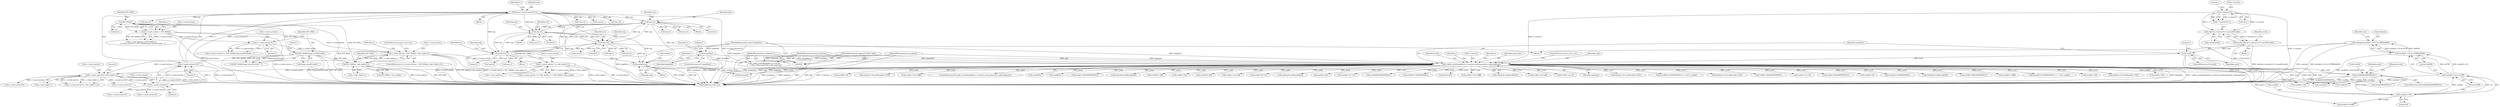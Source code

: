 digraph "1_Android_eeb4e45d5683f88488c083ecf142dc89bc3f0b47@array" {
"1000667" [label="(Call,out[top]=(work[i]>>16 & 0x7fff)|0x8000)"];
"1000671" [label="(Call,(work[i]>>16 & 0x7fff)|0x8000)"];
"1000672" [label="(Call,work[i]>>16 & 0x7fff)"];
"1000673" [label="(Call,work[i]>>16)"];
"1000649" [label="(Call,work[i]&0x80000000UL)"];
"1000851" [label="(Call,work[i]=top)"];
"1000776" [label="(Call,top-=3)"];
"1000372" [label="(Call,top=s->used_entries*3-2)"];
"1000374" [label="(Call,s->used_entries*3-2)"];
"1000375" [label="(Call,s->used_entries*3)"];
"1000262" [label="(Call,s->used_entries*(s->dec_leafw+1))"];
"1000222" [label="(Call,s->used_entries > INT_MAX/(s->dec_leafw+1))"];
"1000167" [label="(Call,s->used_entries > INT_MAX/2)"];
"1000171" [label="(Call,INT_MAX/2)"];
"1000175" [label="(Call,s->used_entries*2)"];
"1000226" [label="(Call,INT_MAX/(s->dec_leafw+1))"];
"1000181" [label="(Call,INT_MAX/((long) sizeof(*work)))"];
"1000240" [label="(Call,s->used_entries * (s->dec_leafw+1))"];
"1000822" [label="(Call,top-=2)"];
"1000664" [label="(Call,top-=4)"];
"1000723" [label="(Call,top-=3)"];
"1000210" [label="(Call,_make_words(lengthlist,s->entries,work,quantvals,s,opb,maptype))"];
"1000114" [label="(Call,!lengthlist)"];
"1000106" [label="(MethodParameterIn,char *lengthlist)"];
"1000195" [label="(Call,s->entries*2)"];
"1000205" [label="(Call,!work)"];
"1000191" [label="(Call,work=calloc((s->entries*2+1),sizeof(*work)))"];
"1000193" [label="(Call,calloc((s->entries*2+1),sizeof(*work)))"];
"1000107" [label="(MethodParameterIn,long quantvals)"];
"1000105" [label="(MethodParameterIn,codebook *s)"];
"1000108" [label="(MethodParameterIn,oggpack_buffer *opb)"];
"1000109" [label="(MethodParameterIn,int maptype)"];
"1000227" [label="(Identifier,INT_MAX)"];
"1000224" [label="(Identifier,s)"];
"1000204" [label="(ControlStructure,if (!work))"];
"1000400" [label="(Call,s->used_entries*2)"];
"1000177" [label="(Identifier,s)"];
"1000241" [label="(Call,s->used_entries)"];
"1000827" [label="(Identifier,out)"];
"1000438" [label="(Call,work[i]>>8)"];
"1000226" [label="(Call,INT_MAX/(s->dec_leafw+1))"];
"1000359" [label="(Call,work[i] & 0x80000000UL)"];
"1000668" [label="(Call,out[top])"];
"1000645" [label="(Identifier,i)"];
"1000544" [label="(Call,out[top]=work[work[i]*2])"];
"1000722" [label="(Block,)"];
"1000810" [label="(Call,top+2)"];
"1000768" [label="(Call,work[i+1]&0x80000000UL)"];
"1000663" [label="(Block,)"];
"1000166" [label="(Call,s->used_entries > INT_MAX/2 ||\n      s->used_entries*2 > INT_MAX/((long) sizeof(*work)) - 1)"];
"1000760" [label="(Call,work[i] & 0xffff)"];
"1000757" [label="(Call,top+2)"];
"1000357" [label="(Call,((work[i] & 0x80000000UL) >> 16) | work[i])"];
"1000250" [label="(Identifier,INT_MAX)"];
"1000183" [label="(Call,(long) sizeof(*work))"];
"1000609" [label="(Call,work[i+1]*2)"];
"1000739" [label="(Call,out[top+1]=work[work[i+1]*2])"];
"1000201" [label="(Call,sizeof(*work))"];
"1000375" [label="(Call,s->used_entries*3)"];
"1000233" [label="(ControlStructure,goto error_out;)"];
"1000301" [label="(Call,s->used_entries*2)"];
"1000747" [label="(Call,work[i+1]*2)"];
"1000175" [label="(Call,s->used_entries*2)"];
"1000497" [label="(Call,work[i]>>8)"];
"1000180" [label="(Call,INT_MAX/((long) sizeof(*work)) - 1)"];
"1000109" [label="(MethodParameterIn,int maptype)"];
"1000824" [label="(Literal,2)"];
"1000836" [label="(Call,out[top+1]=work[work[i+1]*2])"];
"1000664" [label="(Call,top-=4)"];
"1000172" [label="(Identifier,INT_MAX)"];
"1000188" [label="(Literal,1)"];
"1000683" [label="(Call,top+1)"];
"1000179" [label="(Literal,2)"];
"1000181" [label="(Call,INT_MAX/((long) sizeof(*work)))"];
"1000222" [label="(Call,s->used_entries > INT_MAX/(s->dec_leafw+1))"];
"1000339" [label="(Call,s->used_entries*2)"];
"1000199" [label="(Literal,2)"];
"1000813" [label="(Call,work[i+1] & 0xffff)"];
"1000700" [label="(Call,top+2)"];
"1000209" [label="(ControlStructure,if(_make_words(lengthlist,s->entries,work,quantvals,s,opb,maptype)))"];
"1000173" [label="(Literal,2)"];
"1000679" [label="(Literal,0x8000)"];
"1000732" [label="(Call,work[i]>>16)"];
"1000596" [label="(Call,work[i]*2)"];
"1000194" [label="(Call,s->entries*2+1)"];
"1000649" [label="(Call,work[i]&0x80000000UL)"];
"1000541" [label="(Call,top-=3)"];
"1000669" [label="(Identifier,out)"];
"1000682" [label="(Identifier,out)"];
"1000678" [label="(Literal,0x7fff)"];
"1000671" [label="(Call,(work[i]>>16 & 0x7fff)|0x8000)"];
"1000770" [label="(Identifier,work)"];
"1000168" [label="(Call,s->used_entries)"];
"1000115" [label="(Identifier,lengthlist)"];
"1000212" [label="(Call,s->entries)"];
"1000429" [label="(Call,top-=4)"];
"1000191" [label="(Call,work=calloc((s->entries*2+1),sizeof(*work)))"];
"1000677" [label="(Literal,16)"];
"1000261" [label="(Call,s->used_entries*(s->dec_leafw+1)-2)"];
"1000105" [label="(MethodParameterIn,codebook *s)"];
"1000217" [label="(Identifier,s)"];
"1000550" [label="(Call,work[i]*2)"];
"1000672" [label="(Call,work[i]>>16 & 0x7fff)"];
"1000117" [label="(Literal,1)"];
"1000376" [label="(Call,s->used_entries)"];
"1000107" [label="(MethodParameterIn,long quantvals)"];
"1000384" [label="(Identifier,s)"];
"1000821" [label="(Block,)"];
"1000831" [label="(Call,work[i]*2)"];
"1000742" [label="(Call,top+1)"];
"1000228" [label="(Call,s->dec_leafw+1)"];
"1000635" [label="(Call,s->used_entries*2)"];
"1000656" [label="(Call,work[i+1]&0x80000000UL)"];
"1000216" [label="(Identifier,quantvals)"];
"1000779" [label="(Call,out[top]=work[work[i]*2])"];
"1000865" [label="(MethodReturn,static int)"];
"1000379" [label="(Literal,3)"];
"1000263" [label="(Call,s->used_entries)"];
"1000488" [label="(Call,top-=3)"];
"1000114" [label="(Call,!lengthlist)"];
"1000856" [label="(Call,free(work))"];
"1000777" [label="(Identifier,top)"];
"1000823" [label="(Identifier,top)"];
"1000200" [label="(Literal,1)"];
"1000525" [label="(Call,work[i] & 0xff)"];
"1000195" [label="(Call,s->entries*2)"];
"1000711" [label="(Call,top+3)"];
"1000728" [label="(Identifier,out)"];
"1000380" [label="(Literal,2)"];
"1000647" [label="(Block,)"];
"1000110" [label="(Block,)"];
"1000266" [label="(Call,s->dec_leafw+1)"];
"1000240" [label="(Call,s->used_entries * (s->dec_leafw+1))"];
"1000211" [label="(Identifier,lengthlist)"];
"1000844" [label="(Call,work[i+1]*2)"];
"1000108" [label="(MethodParameterIn,oggpack_buffer *opb)"];
"1000587" [label="(Call,top-=2)"];
"1000374" [label="(Call,s->used_entries*3-2)"];
"1000666" [label="(Literal,4)"];
"1000468" [label="(Call,work[i] & 0xff)"];
"1000244" [label="(Call,s->dec_leafw+1)"];
"1000176" [label="(Call,s->used_entries)"];
"1000658" [label="(Identifier,work)"];
"1000121" [label="(Identifier,s)"];
"1000650" [label="(Call,work[i])"];
"1000667" [label="(Call,out[top]=(work[i]>>16 & 0x7fff)|0x8000)"];
"1000196" [label="(Call,s->entries)"];
"1000793" [label="(Call,top+1)"];
"1000822" [label="(Call,top-=2)"];
"1000271" [label="(Literal,2)"];
"1000479" [label="(Call,work[i+1] & 0xff)"];
"1000149" [label="(Call,_make_words(lengthlist,s->entries,\n\t\t   s->dec_table,quantvals,s,opb,maptype))"];
"1000223" [label="(Call,s->used_entries)"];
"1000665" [label="(Identifier,top)"];
"1000725" [label="(Literal,3)"];
"1000563" [label="(Call,work[i+1]>>8)"];
"1000193" [label="(Call,calloc((s->entries*2+1),sizeof(*work)))"];
"1000590" [label="(Call,out[top]=work[work[i]*2])"];
"1000512" [label="(Call,work[i+1]*2)"];
"1000798" [label="(Call,work[i+1]>>16)"];
"1000262" [label="(Call,s->used_entries*(s->dec_leafw+1))"];
"1000414" [label="(Call,work[i]&0x80000000UL)"];
"1000192" [label="(Identifier,work)"];
"1000653" [label="(Literal,0x80000000UL)"];
"1000239" [label="(Call,s->used_entries * (s->dec_leafw+1) > INT_MAX/s->dec_nodeb)"];
"1000703" [label="(Call,work[i] & 0xffff)"];
"1000372" [label="(Call,top=s->used_entries*3-2)"];
"1000321" [label="(Call,work[i] & 0x80000000UL)"];
"1000220" [label="(ControlStructure,goto error_out;)"];
"1000218" [label="(Identifier,opb)"];
"1000210" [label="(Call,_make_words(lengthlist,s->entries,work,quantvals,s,opb,maptype))"];
"1000724" [label="(Identifier,top)"];
"1000861" [label="(Call,free(work))"];
"1000714" [label="(Call,work[i+1] & 0xffff)"];
"1000648" [label="(ControlStructure,if(work[i]&0x80000000UL))"];
"1000825" [label="(Call,out[top]=work[work[i]*2])"];
"1000785" [label="(Call,work[i]*2)"];
"1000723" [label="(Call,top-=3)"];
"1000851" [label="(Call,work[i]=top)"];
"1000174" [label="(Call,s->used_entries*2 > INT_MAX/((long) sizeof(*work)) - 1)"];
"1000182" [label="(Identifier,INT_MAX)"];
"1000578" [label="(Call,work[i+1] & 0xff)"];
"1000776" [label="(Call,top-=3)"];
"1000453" [label="(Call,work[i+1]>>8)"];
"1000852" [label="(Call,work[i])"];
"1000839" [label="(Call,top+1)"];
"1000219" [label="(Identifier,maptype)"];
"1000171" [label="(Call,INT_MAX/2)"];
"1000205" [label="(Call,!work)"];
"1000601" [label="(Call,out[top+1]=work[work[i+1]*2])"];
"1000249" [label="(Call,INT_MAX/s->dec_nodeb)"];
"1000674" [label="(Call,work[i])"];
"1000781" [label="(Identifier,out)"];
"1000370" [label="(Block,)"];
"1000775" [label="(Block,)"];
"1000106" [label="(MethodParameterIn,char *lengthlist)"];
"1000221" [label="(ControlStructure,if (s->used_entries > INT_MAX/(s->dec_leafw+1)))"];
"1000855" [label="(Identifier,top)"];
"1000373" [label="(Identifier,top)"];
"1000237" [label="(Identifier,s)"];
"1000215" [label="(Identifier,work)"];
"1000319" [label="(Call,((work[i] & 0x80000000UL) >> 24) | work[i])"];
"1000206" [label="(Identifier,work)"];
"1000113" [label="(ControlStructure,if (!lengthlist))"];
"1000504" [label="(Call,out[top+1]=work[work[i+1]*2])"];
"1000421" [label="(Call,work[i+1]&0x80000000UL)"];
"1000673" [label="(Call,work[i]>>16)"];
"1000208" [label="(Literal,1)"];
"1000688" [label="(Call,work[i+1]>>16)"];
"1000167" [label="(Call,s->used_entries > INT_MAX/2)"];
"1000778" [label="(Literal,3)"];
"1000533" [label="(Call,work[i+1]&0x80000000UL)"];
"1000667" -> "1000663"  [label="AST: "];
"1000667" -> "1000671"  [label="CFG: "];
"1000668" -> "1000667"  [label="AST: "];
"1000671" -> "1000667"  [label="AST: "];
"1000682" -> "1000667"  [label="CFG: "];
"1000667" -> "1000865"  [label="DDG: out[top]"];
"1000667" -> "1000865"  [label="DDG: (work[i]>>16 & 0x7fff)|0x8000"];
"1000671" -> "1000667"  [label="DDG: work[i]>>16 & 0x7fff"];
"1000671" -> "1000667"  [label="DDG: 0x8000"];
"1000671" -> "1000679"  [label="CFG: "];
"1000672" -> "1000671"  [label="AST: "];
"1000679" -> "1000671"  [label="AST: "];
"1000671" -> "1000865"  [label="DDG: work[i]>>16 & 0x7fff"];
"1000672" -> "1000671"  [label="DDG: work[i]>>16"];
"1000672" -> "1000671"  [label="DDG: 0x7fff"];
"1000672" -> "1000678"  [label="CFG: "];
"1000673" -> "1000672"  [label="AST: "];
"1000678" -> "1000672"  [label="AST: "];
"1000679" -> "1000672"  [label="CFG: "];
"1000672" -> "1000865"  [label="DDG: work[i]>>16"];
"1000673" -> "1000672"  [label="DDG: work[i]"];
"1000673" -> "1000672"  [label="DDG: 16"];
"1000673" -> "1000677"  [label="CFG: "];
"1000674" -> "1000673"  [label="AST: "];
"1000677" -> "1000673"  [label="AST: "];
"1000678" -> "1000673"  [label="CFG: "];
"1000649" -> "1000673"  [label="DDG: work[i]"];
"1000210" -> "1000673"  [label="DDG: work"];
"1000673" -> "1000703"  [label="DDG: work[i]"];
"1000649" -> "1000648"  [label="AST: "];
"1000649" -> "1000653"  [label="CFG: "];
"1000650" -> "1000649"  [label="AST: "];
"1000653" -> "1000649"  [label="AST: "];
"1000658" -> "1000649"  [label="CFG: "];
"1000770" -> "1000649"  [label="CFG: "];
"1000649" -> "1000865"  [label="DDG: work[i]&0x80000000UL"];
"1000851" -> "1000649"  [label="DDG: work[i]"];
"1000210" -> "1000649"  [label="DDG: work"];
"1000649" -> "1000732"  [label="DDG: work[i]"];
"1000649" -> "1000785"  [label="DDG: work[i]"];
"1000649" -> "1000831"  [label="DDG: work[i]"];
"1000851" -> "1000647"  [label="AST: "];
"1000851" -> "1000855"  [label="CFG: "];
"1000852" -> "1000851"  [label="AST: "];
"1000855" -> "1000851"  [label="AST: "];
"1000645" -> "1000851"  [label="CFG: "];
"1000851" -> "1000865"  [label="DDG: work[i]"];
"1000851" -> "1000865"  [label="DDG: top"];
"1000776" -> "1000851"  [label="DDG: top"];
"1000822" -> "1000851"  [label="DDG: top"];
"1000664" -> "1000851"  [label="DDG: top"];
"1000723" -> "1000851"  [label="DDG: top"];
"1000851" -> "1000856"  [label="DDG: work[i]"];
"1000776" -> "1000775"  [label="AST: "];
"1000776" -> "1000778"  [label="CFG: "];
"1000777" -> "1000776"  [label="AST: "];
"1000778" -> "1000776"  [label="AST: "];
"1000781" -> "1000776"  [label="CFG: "];
"1000776" -> "1000664"  [label="DDG: top"];
"1000776" -> "1000723"  [label="DDG: top"];
"1000372" -> "1000776"  [label="DDG: top"];
"1000822" -> "1000776"  [label="DDG: top"];
"1000664" -> "1000776"  [label="DDG: top"];
"1000723" -> "1000776"  [label="DDG: top"];
"1000776" -> "1000793"  [label="DDG: top"];
"1000776" -> "1000810"  [label="DDG: top"];
"1000776" -> "1000822"  [label="DDG: top"];
"1000372" -> "1000370"  [label="AST: "];
"1000372" -> "1000374"  [label="CFG: "];
"1000373" -> "1000372"  [label="AST: "];
"1000374" -> "1000372"  [label="AST: "];
"1000384" -> "1000372"  [label="CFG: "];
"1000372" -> "1000865"  [label="DDG: top"];
"1000372" -> "1000865"  [label="DDG: s->used_entries*3-2"];
"1000374" -> "1000372"  [label="DDG: s->used_entries*3"];
"1000374" -> "1000372"  [label="DDG: 2"];
"1000372" -> "1000429"  [label="DDG: top"];
"1000372" -> "1000488"  [label="DDG: top"];
"1000372" -> "1000541"  [label="DDG: top"];
"1000372" -> "1000587"  [label="DDG: top"];
"1000372" -> "1000664"  [label="DDG: top"];
"1000372" -> "1000723"  [label="DDG: top"];
"1000372" -> "1000822"  [label="DDG: top"];
"1000374" -> "1000380"  [label="CFG: "];
"1000375" -> "1000374"  [label="AST: "];
"1000380" -> "1000374"  [label="AST: "];
"1000374" -> "1000865"  [label="DDG: s->used_entries*3"];
"1000375" -> "1000374"  [label="DDG: s->used_entries"];
"1000375" -> "1000374"  [label="DDG: 3"];
"1000375" -> "1000379"  [label="CFG: "];
"1000376" -> "1000375"  [label="AST: "];
"1000379" -> "1000375"  [label="AST: "];
"1000380" -> "1000375"  [label="CFG: "];
"1000262" -> "1000375"  [label="DDG: s->used_entries"];
"1000375" -> "1000400"  [label="DDG: s->used_entries"];
"1000375" -> "1000635"  [label="DDG: s->used_entries"];
"1000262" -> "1000261"  [label="AST: "];
"1000262" -> "1000266"  [label="CFG: "];
"1000263" -> "1000262"  [label="AST: "];
"1000266" -> "1000262"  [label="AST: "];
"1000271" -> "1000262"  [label="CFG: "];
"1000262" -> "1000865"  [label="DDG: s->used_entries"];
"1000262" -> "1000865"  [label="DDG: s->dec_leafw+1"];
"1000262" -> "1000261"  [label="DDG: s->used_entries"];
"1000262" -> "1000261"  [label="DDG: s->dec_leafw+1"];
"1000222" -> "1000262"  [label="DDG: s->used_entries"];
"1000240" -> "1000262"  [label="DDG: s->used_entries"];
"1000262" -> "1000301"  [label="DDG: s->used_entries"];
"1000262" -> "1000339"  [label="DDG: s->used_entries"];
"1000222" -> "1000221"  [label="AST: "];
"1000222" -> "1000226"  [label="CFG: "];
"1000223" -> "1000222"  [label="AST: "];
"1000226" -> "1000222"  [label="AST: "];
"1000233" -> "1000222"  [label="CFG: "];
"1000237" -> "1000222"  [label="CFG: "];
"1000222" -> "1000865"  [label="DDG: s->used_entries"];
"1000222" -> "1000865"  [label="DDG: INT_MAX/(s->dec_leafw+1)"];
"1000222" -> "1000865"  [label="DDG: s->used_entries > INT_MAX/(s->dec_leafw+1)"];
"1000167" -> "1000222"  [label="DDG: s->used_entries"];
"1000175" -> "1000222"  [label="DDG: s->used_entries"];
"1000226" -> "1000222"  [label="DDG: INT_MAX"];
"1000226" -> "1000222"  [label="DDG: s->dec_leafw+1"];
"1000222" -> "1000240"  [label="DDG: s->used_entries"];
"1000167" -> "1000166"  [label="AST: "];
"1000167" -> "1000171"  [label="CFG: "];
"1000168" -> "1000167"  [label="AST: "];
"1000171" -> "1000167"  [label="AST: "];
"1000177" -> "1000167"  [label="CFG: "];
"1000166" -> "1000167"  [label="CFG: "];
"1000167" -> "1000865"  [label="DDG: s->used_entries"];
"1000167" -> "1000865"  [label="DDG: INT_MAX/2"];
"1000167" -> "1000166"  [label="DDG: s->used_entries"];
"1000167" -> "1000166"  [label="DDG: INT_MAX/2"];
"1000171" -> "1000167"  [label="DDG: INT_MAX"];
"1000171" -> "1000167"  [label="DDG: 2"];
"1000167" -> "1000175"  [label="DDG: s->used_entries"];
"1000171" -> "1000173"  [label="CFG: "];
"1000172" -> "1000171"  [label="AST: "];
"1000173" -> "1000171"  [label="AST: "];
"1000171" -> "1000865"  [label="DDG: INT_MAX"];
"1000171" -> "1000181"  [label="DDG: INT_MAX"];
"1000171" -> "1000226"  [label="DDG: INT_MAX"];
"1000175" -> "1000174"  [label="AST: "];
"1000175" -> "1000179"  [label="CFG: "];
"1000176" -> "1000175"  [label="AST: "];
"1000179" -> "1000175"  [label="AST: "];
"1000182" -> "1000175"  [label="CFG: "];
"1000175" -> "1000865"  [label="DDG: s->used_entries"];
"1000175" -> "1000174"  [label="DDG: s->used_entries"];
"1000175" -> "1000174"  [label="DDG: 2"];
"1000226" -> "1000228"  [label="CFG: "];
"1000227" -> "1000226"  [label="AST: "];
"1000228" -> "1000226"  [label="AST: "];
"1000226" -> "1000865"  [label="DDG: INT_MAX"];
"1000226" -> "1000865"  [label="DDG: s->dec_leafw+1"];
"1000181" -> "1000226"  [label="DDG: INT_MAX"];
"1000226" -> "1000249"  [label="DDG: INT_MAX"];
"1000181" -> "1000180"  [label="AST: "];
"1000181" -> "1000183"  [label="CFG: "];
"1000182" -> "1000181"  [label="AST: "];
"1000183" -> "1000181"  [label="AST: "];
"1000188" -> "1000181"  [label="CFG: "];
"1000181" -> "1000865"  [label="DDG: INT_MAX"];
"1000181" -> "1000865"  [label="DDG: (long) sizeof(*work)"];
"1000181" -> "1000180"  [label="DDG: INT_MAX"];
"1000181" -> "1000180"  [label="DDG: (long) sizeof(*work)"];
"1000240" -> "1000239"  [label="AST: "];
"1000240" -> "1000244"  [label="CFG: "];
"1000241" -> "1000240"  [label="AST: "];
"1000244" -> "1000240"  [label="AST: "];
"1000250" -> "1000240"  [label="CFG: "];
"1000240" -> "1000865"  [label="DDG: s->dec_leafw+1"];
"1000240" -> "1000865"  [label="DDG: s->used_entries"];
"1000240" -> "1000239"  [label="DDG: s->used_entries"];
"1000240" -> "1000239"  [label="DDG: s->dec_leafw+1"];
"1000822" -> "1000821"  [label="AST: "];
"1000822" -> "1000824"  [label="CFG: "];
"1000823" -> "1000822"  [label="AST: "];
"1000824" -> "1000822"  [label="AST: "];
"1000827" -> "1000822"  [label="CFG: "];
"1000822" -> "1000664"  [label="DDG: top"];
"1000822" -> "1000723"  [label="DDG: top"];
"1000664" -> "1000822"  [label="DDG: top"];
"1000723" -> "1000822"  [label="DDG: top"];
"1000822" -> "1000839"  [label="DDG: top"];
"1000664" -> "1000663"  [label="AST: "];
"1000664" -> "1000666"  [label="CFG: "];
"1000665" -> "1000664"  [label="AST: "];
"1000666" -> "1000664"  [label="AST: "];
"1000669" -> "1000664"  [label="CFG: "];
"1000723" -> "1000664"  [label="DDG: top"];
"1000664" -> "1000683"  [label="DDG: top"];
"1000664" -> "1000700"  [label="DDG: top"];
"1000664" -> "1000711"  [label="DDG: top"];
"1000664" -> "1000723"  [label="DDG: top"];
"1000723" -> "1000722"  [label="AST: "];
"1000723" -> "1000725"  [label="CFG: "];
"1000724" -> "1000723"  [label="AST: "];
"1000725" -> "1000723"  [label="AST: "];
"1000728" -> "1000723"  [label="CFG: "];
"1000723" -> "1000742"  [label="DDG: top"];
"1000723" -> "1000757"  [label="DDG: top"];
"1000210" -> "1000209"  [label="AST: "];
"1000210" -> "1000219"  [label="CFG: "];
"1000211" -> "1000210"  [label="AST: "];
"1000212" -> "1000210"  [label="AST: "];
"1000215" -> "1000210"  [label="AST: "];
"1000216" -> "1000210"  [label="AST: "];
"1000217" -> "1000210"  [label="AST: "];
"1000218" -> "1000210"  [label="AST: "];
"1000219" -> "1000210"  [label="AST: "];
"1000220" -> "1000210"  [label="CFG: "];
"1000224" -> "1000210"  [label="CFG: "];
"1000210" -> "1000865"  [label="DDG: _make_words(lengthlist,s->entries,work,quantvals,s,opb,maptype)"];
"1000210" -> "1000865"  [label="DDG: quantvals"];
"1000210" -> "1000865"  [label="DDG: maptype"];
"1000210" -> "1000865"  [label="DDG: s"];
"1000210" -> "1000865"  [label="DDG: opb"];
"1000210" -> "1000865"  [label="DDG: s->entries"];
"1000210" -> "1000865"  [label="DDG: lengthlist"];
"1000114" -> "1000210"  [label="DDG: lengthlist"];
"1000106" -> "1000210"  [label="DDG: lengthlist"];
"1000195" -> "1000210"  [label="DDG: s->entries"];
"1000205" -> "1000210"  [label="DDG: work"];
"1000107" -> "1000210"  [label="DDG: quantvals"];
"1000105" -> "1000210"  [label="DDG: s"];
"1000108" -> "1000210"  [label="DDG: opb"];
"1000109" -> "1000210"  [label="DDG: maptype"];
"1000210" -> "1000321"  [label="DDG: work"];
"1000210" -> "1000319"  [label="DDG: work"];
"1000210" -> "1000359"  [label="DDG: work"];
"1000210" -> "1000357"  [label="DDG: work"];
"1000210" -> "1000414"  [label="DDG: work"];
"1000210" -> "1000421"  [label="DDG: work"];
"1000210" -> "1000438"  [label="DDG: work"];
"1000210" -> "1000453"  [label="DDG: work"];
"1000210" -> "1000468"  [label="DDG: work"];
"1000210" -> "1000479"  [label="DDG: work"];
"1000210" -> "1000497"  [label="DDG: work"];
"1000210" -> "1000504"  [label="DDG: work"];
"1000210" -> "1000512"  [label="DDG: work"];
"1000210" -> "1000525"  [label="DDG: work"];
"1000210" -> "1000533"  [label="DDG: work"];
"1000210" -> "1000544"  [label="DDG: work"];
"1000210" -> "1000550"  [label="DDG: work"];
"1000210" -> "1000563"  [label="DDG: work"];
"1000210" -> "1000578"  [label="DDG: work"];
"1000210" -> "1000590"  [label="DDG: work"];
"1000210" -> "1000596"  [label="DDG: work"];
"1000210" -> "1000601"  [label="DDG: work"];
"1000210" -> "1000609"  [label="DDG: work"];
"1000210" -> "1000656"  [label="DDG: work"];
"1000210" -> "1000688"  [label="DDG: work"];
"1000210" -> "1000703"  [label="DDG: work"];
"1000210" -> "1000714"  [label="DDG: work"];
"1000210" -> "1000732"  [label="DDG: work"];
"1000210" -> "1000739"  [label="DDG: work"];
"1000210" -> "1000747"  [label="DDG: work"];
"1000210" -> "1000760"  [label="DDG: work"];
"1000210" -> "1000768"  [label="DDG: work"];
"1000210" -> "1000779"  [label="DDG: work"];
"1000210" -> "1000785"  [label="DDG: work"];
"1000210" -> "1000798"  [label="DDG: work"];
"1000210" -> "1000813"  [label="DDG: work"];
"1000210" -> "1000825"  [label="DDG: work"];
"1000210" -> "1000831"  [label="DDG: work"];
"1000210" -> "1000836"  [label="DDG: work"];
"1000210" -> "1000844"  [label="DDG: work"];
"1000210" -> "1000856"  [label="DDG: work"];
"1000210" -> "1000861"  [label="DDG: work"];
"1000114" -> "1000113"  [label="AST: "];
"1000114" -> "1000115"  [label="CFG: "];
"1000115" -> "1000114"  [label="AST: "];
"1000117" -> "1000114"  [label="CFG: "];
"1000121" -> "1000114"  [label="CFG: "];
"1000114" -> "1000865"  [label="DDG: !lengthlist"];
"1000114" -> "1000865"  [label="DDG: lengthlist"];
"1000106" -> "1000114"  [label="DDG: lengthlist"];
"1000114" -> "1000149"  [label="DDG: lengthlist"];
"1000106" -> "1000104"  [label="AST: "];
"1000106" -> "1000865"  [label="DDG: lengthlist"];
"1000106" -> "1000149"  [label="DDG: lengthlist"];
"1000195" -> "1000194"  [label="AST: "];
"1000195" -> "1000199"  [label="CFG: "];
"1000196" -> "1000195"  [label="AST: "];
"1000199" -> "1000195"  [label="AST: "];
"1000200" -> "1000195"  [label="CFG: "];
"1000195" -> "1000865"  [label="DDG: s->entries"];
"1000195" -> "1000193"  [label="DDG: s->entries"];
"1000195" -> "1000193"  [label="DDG: 2"];
"1000195" -> "1000194"  [label="DDG: s->entries"];
"1000195" -> "1000194"  [label="DDG: 2"];
"1000205" -> "1000204"  [label="AST: "];
"1000205" -> "1000206"  [label="CFG: "];
"1000206" -> "1000205"  [label="AST: "];
"1000208" -> "1000205"  [label="CFG: "];
"1000211" -> "1000205"  [label="CFG: "];
"1000205" -> "1000865"  [label="DDG: work"];
"1000205" -> "1000865"  [label="DDG: !work"];
"1000191" -> "1000205"  [label="DDG: work"];
"1000191" -> "1000110"  [label="AST: "];
"1000191" -> "1000193"  [label="CFG: "];
"1000192" -> "1000191"  [label="AST: "];
"1000193" -> "1000191"  [label="AST: "];
"1000206" -> "1000191"  [label="CFG: "];
"1000191" -> "1000865"  [label="DDG: calloc((s->entries*2+1),sizeof(*work))"];
"1000193" -> "1000191"  [label="DDG: s->entries*2+1"];
"1000193" -> "1000201"  [label="CFG: "];
"1000194" -> "1000193"  [label="AST: "];
"1000201" -> "1000193"  [label="AST: "];
"1000193" -> "1000865"  [label="DDG: s->entries*2+1"];
"1000107" -> "1000104"  [label="AST: "];
"1000107" -> "1000865"  [label="DDG: quantvals"];
"1000107" -> "1000149"  [label="DDG: quantvals"];
"1000105" -> "1000104"  [label="AST: "];
"1000105" -> "1000865"  [label="DDG: s"];
"1000105" -> "1000149"  [label="DDG: s"];
"1000108" -> "1000104"  [label="AST: "];
"1000108" -> "1000865"  [label="DDG: opb"];
"1000108" -> "1000149"  [label="DDG: opb"];
"1000109" -> "1000104"  [label="AST: "];
"1000109" -> "1000865"  [label="DDG: maptype"];
"1000109" -> "1000149"  [label="DDG: maptype"];
}
